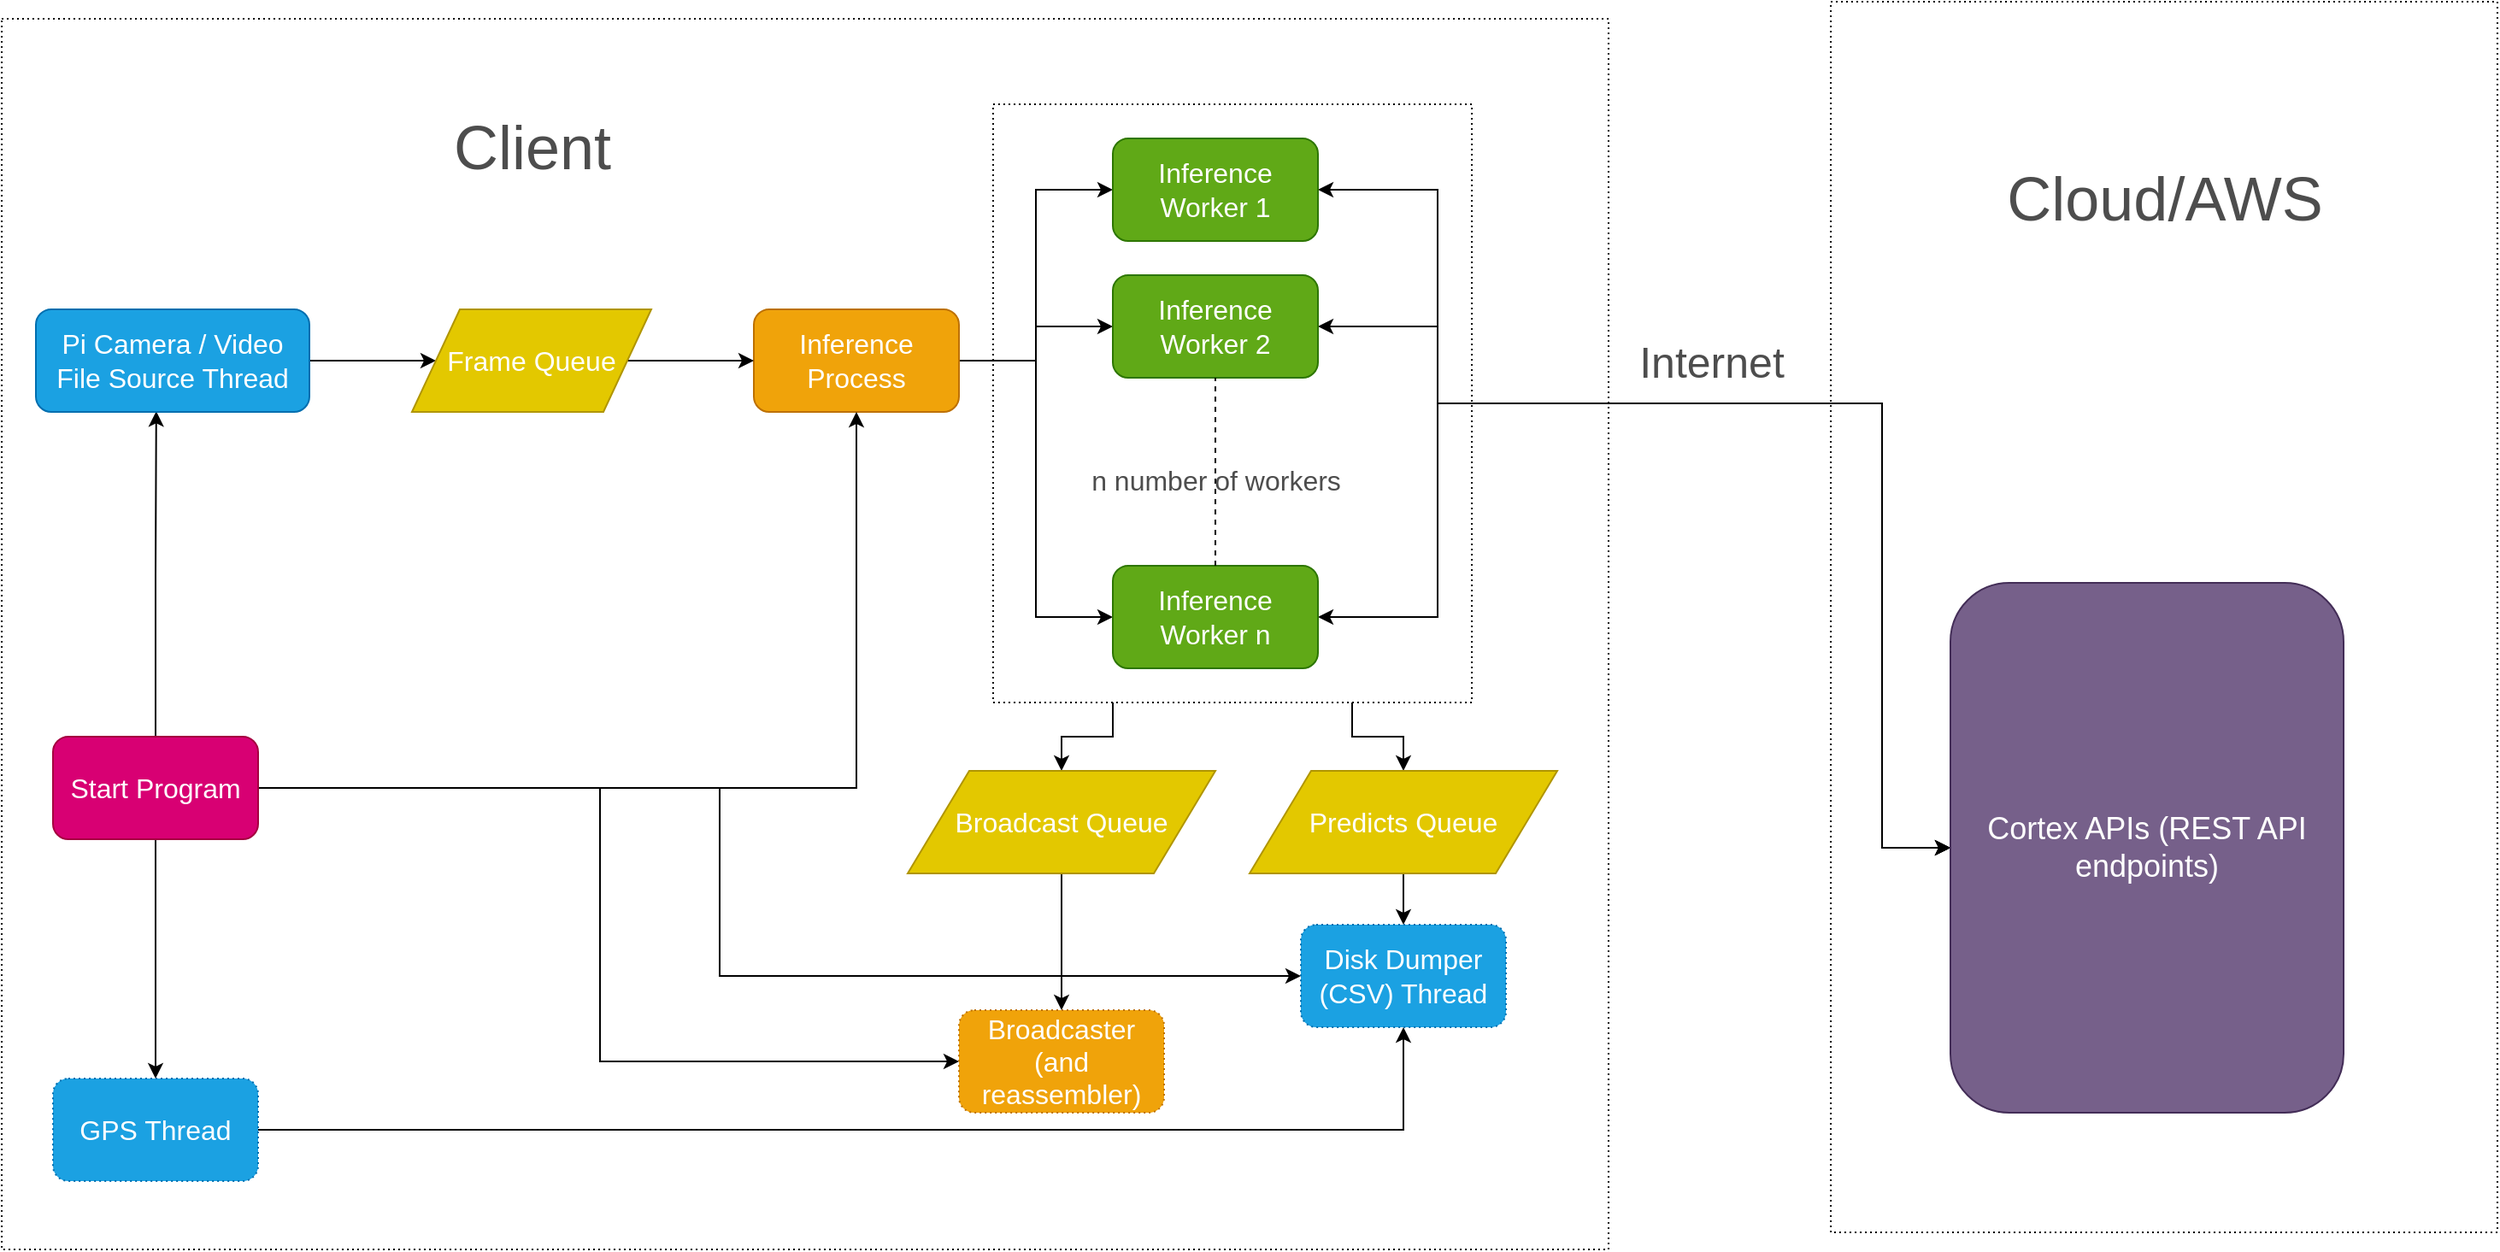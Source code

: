 <mxfile version="12.7.0" type="device"><diagram name="Page-1" id="c7558073-3199-34d8-9f00-42111426c3f3"><mxGraphModel dx="1968" dy="1857" grid="1" gridSize="10" guides="1" tooltips="1" connect="1" arrows="1" fold="1" page="1" pageScale="1" pageWidth="2339" pageHeight="3300" background="#ffffff" math="0" shadow="0"><root><mxCell id="0"/><mxCell id="1" parent="0"/><mxCell id="LZiihYK-7DXUKIDqR_t0-147" value="" style="rounded=0;whiteSpace=wrap;html=1;dashed=1;dashPattern=1 2;strokeColor=#000000;fontSize=16;fontColor=#4D4D4D;fillOpacity=0;labelPosition=center;verticalLabelPosition=top;align=center;verticalAlign=bottom;" vertex="1" parent="1"><mxGeometry x="1500" y="440" width="390" height="720" as="geometry"/></mxCell><mxCell id="LZiihYK-7DXUKIDqR_t0-145" value="" style="rounded=0;whiteSpace=wrap;html=1;dashed=1;dashPattern=1 2;strokeColor=#000000;fontSize=16;fontColor=#4D4D4D;fillOpacity=0;labelPosition=center;verticalLabelPosition=top;align=center;verticalAlign=bottom;" vertex="1" parent="1"><mxGeometry x="430" y="450" width="940" height="720" as="geometry"/></mxCell><mxCell id="LZiihYK-7DXUKIDqR_t0-123" value="" style="rounded=0;whiteSpace=wrap;html=1;strokeColor=#000000;fontColor=#4D4D4D;fillOpacity=0;dashed=1;dashPattern=1 2;" vertex="1" parent="1"><mxGeometry x="1010" y="500" width="280" height="350" as="geometry"/></mxCell><mxCell id="LZiihYK-7DXUKIDqR_t0-103" value="" style="edgeStyle=orthogonalEdgeStyle;rounded=0;orthogonalLoop=1;jettySize=auto;html=1;fontColor=#4D4D4D;entryX=0;entryY=0.5;entryDx=0;entryDy=0;" edge="1" parent="1" source="LZiihYK-7DXUKIDqR_t0-96" target="LZiihYK-7DXUKIDqR_t0-98"><mxGeometry relative="1" as="geometry"/></mxCell><mxCell id="LZiihYK-7DXUKIDqR_t0-105" style="edgeStyle=orthogonalEdgeStyle;rounded=0;orthogonalLoop=1;jettySize=auto;html=1;entryX=0;entryY=0.5;entryDx=0;entryDy=0;fontColor=#4D4D4D;" edge="1" parent="1" source="LZiihYK-7DXUKIDqR_t0-96" target="LZiihYK-7DXUKIDqR_t0-99"><mxGeometry relative="1" as="geometry"/></mxCell><mxCell id="LZiihYK-7DXUKIDqR_t0-106" style="edgeStyle=orthogonalEdgeStyle;rounded=0;orthogonalLoop=1;jettySize=auto;html=1;exitX=1;exitY=0.5;exitDx=0;exitDy=0;entryX=0;entryY=0.5;entryDx=0;entryDy=0;fontColor=#4D4D4D;" edge="1" parent="1" source="LZiihYK-7DXUKIDqR_t0-96" target="LZiihYK-7DXUKIDqR_t0-100"><mxGeometry relative="1" as="geometry"/></mxCell><mxCell id="LZiihYK-7DXUKIDqR_t0-96" value="&lt;font style=&quot;font-size: 16px&quot;&gt;Inference Process&lt;/font&gt;" style="rounded=1;whiteSpace=wrap;html=1;fillColor=#f0a30a;strokeColor=#BD7000;fontColor=#ffffff;" vertex="1" parent="1"><mxGeometry x="870" y="620" width="120" height="60" as="geometry"/></mxCell><mxCell id="LZiihYK-7DXUKIDqR_t0-118" style="edgeStyle=orthogonalEdgeStyle;rounded=0;orthogonalLoop=1;jettySize=auto;html=1;startArrow=classic;startFill=1;endArrow=classic;endFill=1;fontColor=#4D4D4D;" edge="1" parent="1" source="LZiihYK-7DXUKIDqR_t0-98" target="LZiihYK-7DXUKIDqR_t0-116"><mxGeometry relative="1" as="geometry"><Array as="points"><mxPoint x="1270" y="550"/><mxPoint x="1270" y="675"/><mxPoint x="1530" y="675"/><mxPoint x="1530" y="935"/></Array></mxGeometry></mxCell><mxCell id="LZiihYK-7DXUKIDqR_t0-98" value="&lt;font style=&quot;font-size: 16px&quot;&gt;Inference Worker 1&lt;/font&gt;" style="rounded=1;whiteSpace=wrap;html=1;strokeColor=#2D7600;fontColor=#ffffff;fillColor=#60a917;" vertex="1" parent="1"><mxGeometry x="1080" y="520" width="120" height="60" as="geometry"/></mxCell><mxCell id="LZiihYK-7DXUKIDqR_t0-119" style="edgeStyle=orthogonalEdgeStyle;rounded=0;orthogonalLoop=1;jettySize=auto;html=1;exitX=1;exitY=0.5;exitDx=0;exitDy=0;entryX=0;entryY=0.5;entryDx=0;entryDy=0;startArrow=classic;startFill=1;endArrow=classic;endFill=1;fontColor=#4D4D4D;" edge="1" parent="1" source="LZiihYK-7DXUKIDqR_t0-99" target="LZiihYK-7DXUKIDqR_t0-116"><mxGeometry relative="1" as="geometry"><Array as="points"><mxPoint x="1270" y="630"/><mxPoint x="1270" y="675"/><mxPoint x="1530" y="675"/><mxPoint x="1530" y="935"/></Array></mxGeometry></mxCell><mxCell id="LZiihYK-7DXUKIDqR_t0-99" value="&lt;font style=&quot;font-size: 16px&quot;&gt;Inference Worker 2&lt;/font&gt;" style="rounded=1;whiteSpace=wrap;html=1;strokeColor=#2D7600;fontColor=#ffffff;fillColor=#60a917;" vertex="1" parent="1"><mxGeometry x="1080" y="600" width="120" height="60" as="geometry"/></mxCell><mxCell id="LZiihYK-7DXUKIDqR_t0-120" style="edgeStyle=orthogonalEdgeStyle;rounded=0;orthogonalLoop=1;jettySize=auto;html=1;entryX=0;entryY=0.5;entryDx=0;entryDy=0;startArrow=classic;startFill=1;endArrow=classic;endFill=1;fontColor=#4D4D4D;" edge="1" parent="1" source="LZiihYK-7DXUKIDqR_t0-100" target="LZiihYK-7DXUKIDqR_t0-116"><mxGeometry relative="1" as="geometry"><Array as="points"><mxPoint x="1270" y="800"/><mxPoint x="1270" y="675"/><mxPoint x="1530" y="675"/><mxPoint x="1530" y="935"/></Array></mxGeometry></mxCell><mxCell id="LZiihYK-7DXUKIDqR_t0-100" value="&lt;font style=&quot;font-size: 16px&quot;&gt;Inference Worker n&lt;/font&gt;" style="rounded=1;whiteSpace=wrap;html=1;strokeColor=#2D7600;fontColor=#ffffff;fillColor=#60a917;" vertex="1" parent="1"><mxGeometry x="1080" y="770" width="120" height="60" as="geometry"/></mxCell><mxCell id="LZiihYK-7DXUKIDqR_t0-101" value="" style="endArrow=none;dashed=1;html=1;fontColor=#FFFFFF;entryX=0.5;entryY=1;entryDx=0;entryDy=0;exitX=0.5;exitY=0;exitDx=0;exitDy=0;" edge="1" parent="1" source="LZiihYK-7DXUKIDqR_t0-100" target="LZiihYK-7DXUKIDqR_t0-99"><mxGeometry width="50" height="50" relative="1" as="geometry"><mxPoint x="1100" y="730" as="sourcePoint"/><mxPoint x="1150" y="680" as="targetPoint"/></mxGeometry></mxCell><mxCell id="LZiihYK-7DXUKIDqR_t0-102" value="&lt;font style=&quot;font-size: 16px;&quot;&gt;n number of workers&lt;/font&gt;" style="text;html=1;align=center;verticalAlign=middle;resizable=0;points=[];autosize=1;fontColor=#4D4D4D;fontSize=16;" vertex="1" parent="1"><mxGeometry x="1060" y="710" width="160" height="20" as="geometry"/></mxCell><mxCell id="LZiihYK-7DXUKIDqR_t0-131" style="edgeStyle=orthogonalEdgeStyle;rounded=0;orthogonalLoop=1;jettySize=auto;html=1;entryX=0.44;entryY=0.994;entryDx=0;entryDy=0;entryPerimeter=0;startArrow=none;startFill=0;endArrow=classic;endFill=1;fontSize=16;fontColor=#4D4D4D;" edge="1" parent="1" source="LZiihYK-7DXUKIDqR_t0-107" target="LZiihYK-7DXUKIDqR_t0-108"><mxGeometry relative="1" as="geometry"/></mxCell><mxCell id="LZiihYK-7DXUKIDqR_t0-132" style="edgeStyle=orthogonalEdgeStyle;rounded=0;orthogonalLoop=1;jettySize=auto;html=1;entryX=0.5;entryY=1;entryDx=0;entryDy=0;startArrow=none;startFill=0;endArrow=classic;endFill=1;fontSize=16;fontColor=#4D4D4D;" edge="1" parent="1" source="LZiihYK-7DXUKIDqR_t0-107" target="LZiihYK-7DXUKIDqR_t0-96"><mxGeometry relative="1" as="geometry"/></mxCell><mxCell id="LZiihYK-7DXUKIDqR_t0-135" style="edgeStyle=orthogonalEdgeStyle;rounded=0;orthogonalLoop=1;jettySize=auto;html=1;entryX=0;entryY=0.5;entryDx=0;entryDy=0;startArrow=none;startFill=0;endArrow=classic;endFill=1;fontSize=16;fontColor=#4D4D4D;" edge="1" parent="1" source="LZiihYK-7DXUKIDqR_t0-107" target="LZiihYK-7DXUKIDqR_t0-133"><mxGeometry relative="1" as="geometry"><Array as="points"><mxPoint x="780" y="900"/><mxPoint x="780" y="1060"/></Array></mxGeometry></mxCell><mxCell id="LZiihYK-7DXUKIDqR_t0-138" style="edgeStyle=orthogonalEdgeStyle;rounded=0;orthogonalLoop=1;jettySize=auto;html=1;exitX=0.5;exitY=1;exitDx=0;exitDy=0;startArrow=none;startFill=0;endArrow=classic;endFill=1;fontSize=16;fontColor=#4D4D4D;" edge="1" parent="1" source="LZiihYK-7DXUKIDqR_t0-107" target="LZiihYK-7DXUKIDqR_t0-137"><mxGeometry relative="1" as="geometry"/></mxCell><mxCell id="LZiihYK-7DXUKIDqR_t0-142" style="edgeStyle=orthogonalEdgeStyle;rounded=0;orthogonalLoop=1;jettySize=auto;html=1;exitX=1;exitY=0.5;exitDx=0;exitDy=0;entryX=0;entryY=0.5;entryDx=0;entryDy=0;startArrow=none;startFill=0;endArrow=classic;endFill=1;fontSize=16;fontColor=#4D4D4D;" edge="1" parent="1" source="LZiihYK-7DXUKIDqR_t0-107" target="LZiihYK-7DXUKIDqR_t0-139"><mxGeometry relative="1" as="geometry"><Array as="points"><mxPoint x="850" y="900"/><mxPoint x="850" y="1010"/></Array></mxGeometry></mxCell><mxCell id="LZiihYK-7DXUKIDqR_t0-107" value="&lt;font style=&quot;font-size: 16px&quot;&gt;Start Program&lt;/font&gt;" style="rounded=1;whiteSpace=wrap;html=1;strokeColor=#A50040;fillColor=#d80073;fontColor=#ffffff;" vertex="1" parent="1"><mxGeometry x="460" y="870" width="120" height="60" as="geometry"/></mxCell><mxCell id="LZiihYK-7DXUKIDqR_t0-111" value="" style="edgeStyle=orthogonalEdgeStyle;rounded=0;orthogonalLoop=1;jettySize=auto;html=1;fontColor=#4D4D4D;entryX=0;entryY=0.5;entryDx=0;entryDy=0;" edge="1" parent="1" source="LZiihYK-7DXUKIDqR_t0-108" target="LZiihYK-7DXUKIDqR_t0-109"><mxGeometry relative="1" as="geometry"><mxPoint x="650" y="650" as="targetPoint"/></mxGeometry></mxCell><mxCell id="LZiihYK-7DXUKIDqR_t0-108" value="&lt;font style=&quot;font-size: 16px&quot;&gt;Pi Camera / Video File Source Thread&lt;/font&gt;" style="rounded=1;whiteSpace=wrap;html=1;strokeColor=#006EAF;fontColor=#ffffff;fillColor=#1ba1e2;" vertex="1" parent="1"><mxGeometry x="450" y="620" width="160" height="60" as="geometry"/></mxCell><mxCell id="LZiihYK-7DXUKIDqR_t0-115" style="edgeStyle=orthogonalEdgeStyle;rounded=0;orthogonalLoop=1;jettySize=auto;html=1;exitX=1;exitY=0.5;exitDx=0;exitDy=0;fontColor=#4D4D4D;" edge="1" parent="1" source="LZiihYK-7DXUKIDqR_t0-109" target="LZiihYK-7DXUKIDqR_t0-96"><mxGeometry relative="1" as="geometry"/></mxCell><mxCell id="LZiihYK-7DXUKIDqR_t0-109" value="&lt;font style=&quot;font-size: 16px&quot;&gt;Frame Queue&lt;/font&gt;" style="shape=parallelogram;perimeter=parallelogramPerimeter;whiteSpace=wrap;html=1;strokeColor=#B09500;fontColor=#ffffff;fillColor=#e3c800;" vertex="1" parent="1"><mxGeometry x="670" y="620" width="140" height="60" as="geometry"/></mxCell><mxCell id="LZiihYK-7DXUKIDqR_t0-116" value="&lt;font style=&quot;font-size: 18px&quot;&gt;Cortex APIs (REST API endpoints)&lt;/font&gt;" style="rounded=1;whiteSpace=wrap;html=1;strokeColor=#432D57;fontColor=#ffffff;fillColor=#76608a;" vertex="1" parent="1"><mxGeometry x="1570" y="780" width="230" height="310" as="geometry"/></mxCell><mxCell id="LZiihYK-7DXUKIDqR_t0-121" value="&lt;font style=&quot;font-size: 25px&quot;&gt;Internet&lt;/font&gt;" style="text;html=1;align=center;verticalAlign=middle;resizable=0;points=[];autosize=1;fontColor=#4D4D4D;fontSize=16;" vertex="1" parent="1"><mxGeometry x="1380" y="635" width="100" height="30" as="geometry"/></mxCell><mxCell id="LZiihYK-7DXUKIDqR_t0-126" style="edgeStyle=orthogonalEdgeStyle;rounded=0;orthogonalLoop=1;jettySize=auto;html=1;exitX=0.25;exitY=1;exitDx=0;exitDy=0;startArrow=none;startFill=0;endArrow=classic;endFill=1;fontColor=#4D4D4D;" edge="1" parent="1" source="LZiihYK-7DXUKIDqR_t0-123" target="LZiihYK-7DXUKIDqR_t0-124"><mxGeometry relative="1" as="geometry"/></mxCell><mxCell id="LZiihYK-7DXUKIDqR_t0-128" style="edgeStyle=orthogonalEdgeStyle;rounded=0;orthogonalLoop=1;jettySize=auto;html=1;exitX=0.75;exitY=1;exitDx=0;exitDy=0;startArrow=none;startFill=0;endArrow=classic;endFill=1;fontColor=#4D4D4D;" edge="1" parent="1" source="LZiihYK-7DXUKIDqR_t0-123" target="LZiihYK-7DXUKIDqR_t0-127"><mxGeometry relative="1" as="geometry"/></mxCell><mxCell id="LZiihYK-7DXUKIDqR_t0-134" style="edgeStyle=orthogonalEdgeStyle;rounded=0;orthogonalLoop=1;jettySize=auto;html=1;exitX=0.5;exitY=1;exitDx=0;exitDy=0;entryX=0.5;entryY=0;entryDx=0;entryDy=0;startArrow=none;startFill=0;endArrow=classic;endFill=1;fontSize=16;fontColor=#4D4D4D;" edge="1" parent="1" source="LZiihYK-7DXUKIDqR_t0-124" target="LZiihYK-7DXUKIDqR_t0-133"><mxGeometry relative="1" as="geometry"/></mxCell><mxCell id="LZiihYK-7DXUKIDqR_t0-124" value="&lt;font style=&quot;font-size: 16px&quot;&gt;Broadcast Queue&lt;/font&gt;" style="shape=parallelogram;perimeter=parallelogramPerimeter;whiteSpace=wrap;html=1;strokeColor=#B09500;fontColor=#ffffff;fillColor=#e3c800;" vertex="1" parent="1"><mxGeometry x="960" y="890" width="180" height="60" as="geometry"/></mxCell><mxCell id="LZiihYK-7DXUKIDqR_t0-140" style="edgeStyle=orthogonalEdgeStyle;rounded=0;orthogonalLoop=1;jettySize=auto;html=1;exitX=0.5;exitY=1;exitDx=0;exitDy=0;startArrow=none;startFill=0;endArrow=classic;endFill=1;fontSize=16;fontColor=#4D4D4D;" edge="1" parent="1" source="LZiihYK-7DXUKIDqR_t0-127" target="LZiihYK-7DXUKIDqR_t0-139"><mxGeometry relative="1" as="geometry"/></mxCell><mxCell id="LZiihYK-7DXUKIDqR_t0-127" value="&lt;font style=&quot;font-size: 16px&quot;&gt;Predicts Queue&lt;/font&gt;" style="shape=parallelogram;perimeter=parallelogramPerimeter;whiteSpace=wrap;html=1;strokeColor=#B09500;fontColor=#ffffff;fillColor=#e3c800;" vertex="1" parent="1"><mxGeometry x="1160" y="890" width="180" height="60" as="geometry"/></mxCell><mxCell id="LZiihYK-7DXUKIDqR_t0-133" value="&lt;font style=&quot;font-size: 16px&quot;&gt;Broadcaster (and reassembler)&lt;/font&gt;" style="rounded=1;whiteSpace=wrap;html=1;dashed=1;dashPattern=1 2;strokeColor=#BD7000;fontSize=16;fontColor=#ffffff;fillColor=#f0a30a;" vertex="1" parent="1"><mxGeometry x="990" y="1030" width="120" height="60" as="geometry"/></mxCell><mxCell id="LZiihYK-7DXUKIDqR_t0-143" style="edgeStyle=orthogonalEdgeStyle;rounded=0;orthogonalLoop=1;jettySize=auto;html=1;entryX=0.5;entryY=1;entryDx=0;entryDy=0;startArrow=none;startFill=0;endArrow=classic;endFill=1;fontSize=16;fontColor=#4D4D4D;exitX=1;exitY=0.5;exitDx=0;exitDy=0;" edge="1" parent="1" source="LZiihYK-7DXUKIDqR_t0-137" target="LZiihYK-7DXUKIDqR_t0-139"><mxGeometry relative="1" as="geometry"><Array as="points"><mxPoint x="1250" y="1100"/></Array></mxGeometry></mxCell><mxCell id="LZiihYK-7DXUKIDqR_t0-137" value="GPS Thread" style="rounded=1;whiteSpace=wrap;html=1;dashed=1;dashPattern=1 2;strokeColor=#006EAF;fontSize=16;fontColor=#ffffff;fillColor=#1ba1e2;" vertex="1" parent="1"><mxGeometry x="460" y="1070" width="120" height="60" as="geometry"/></mxCell><mxCell id="LZiihYK-7DXUKIDqR_t0-139" value="Disk Dumper (CSV) Thread" style="rounded=1;whiteSpace=wrap;html=1;dashed=1;dashPattern=1 2;strokeColor=#006EAF;fontSize=16;fontColor=#ffffff;fillColor=#1ba1e2;" vertex="1" parent="1"><mxGeometry x="1190" y="980" width="120" height="60" as="geometry"/></mxCell><mxCell id="LZiihYK-7DXUKIDqR_t0-146" value="&lt;font style=&quot;font-size: 36px&quot;&gt;Client&lt;/font&gt;" style="text;html=1;align=center;verticalAlign=middle;resizable=0;points=[];autosize=1;fontSize=16;fontColor=#4D4D4D;" vertex="1" parent="1"><mxGeometry x="685" y="510" width="110" height="30" as="geometry"/></mxCell><mxCell id="LZiihYK-7DXUKIDqR_t0-148" value="&lt;font style=&quot;font-size: 36px&quot;&gt;Cloud/AWS&lt;/font&gt;" style="text;html=1;align=center;verticalAlign=middle;resizable=0;points=[];autosize=1;fontSize=16;fontColor=#4D4D4D;" vertex="1" parent="1"><mxGeometry x="1595" y="540" width="200" height="30" as="geometry"/></mxCell></root></mxGraphModel></diagram></mxfile>